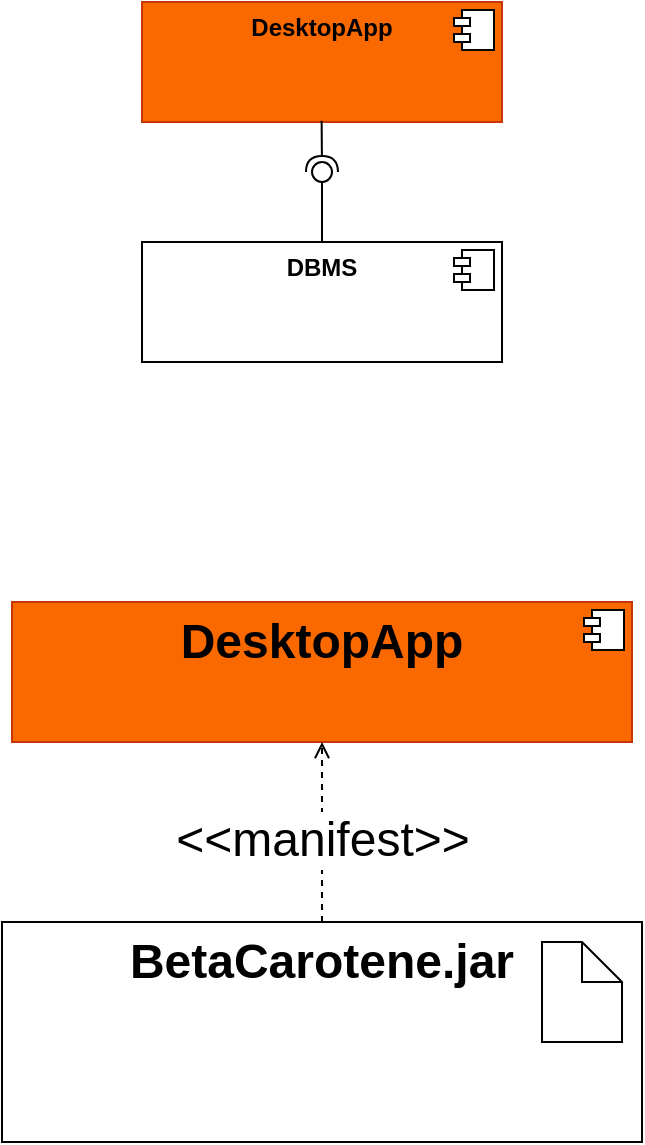 <mxfile version="18.0.6" type="device"><diagram id="QZ7DpLAbqkQMRjcB6wHX" name="Pagina-1"><mxGraphModel dx="1597" dy="986" grid="1" gridSize="10" guides="1" tooltips="1" connect="1" arrows="1" fold="1" page="1" pageScale="1" pageWidth="827" pageHeight="1169" math="0" shadow="0"><root><mxCell id="0"/><mxCell id="1" parent="0"/><mxCell id="5lJ4mfNAIKoAfhw7EAA8-15" value="" style="group" vertex="1" connectable="0" parent="1"><mxGeometry x="200" y="140" width="180" height="180" as="geometry"/></mxCell><mxCell id="5lJ4mfNAIKoAfhw7EAA8-1" value="&lt;p style=&quot;margin:0px;margin-top:6px;text-align:center;&quot;&gt;&lt;b&gt;DesktopApp&lt;/b&gt;&lt;/p&gt;" style="align=left;overflow=fill;html=1;dropTarget=0;fillColor=#fa6800;fontColor=#000000;strokeColor=#C73500;" vertex="1" parent="5lJ4mfNAIKoAfhw7EAA8-15"><mxGeometry width="180" height="60" as="geometry"/></mxCell><mxCell id="5lJ4mfNAIKoAfhw7EAA8-2" value="" style="shape=component;jettyWidth=8;jettyHeight=4;" vertex="1" parent="5lJ4mfNAIKoAfhw7EAA8-1"><mxGeometry x="1" width="20" height="20" relative="1" as="geometry"><mxPoint x="-24" y="4" as="offset"/></mxGeometry></mxCell><mxCell id="5lJ4mfNAIKoAfhw7EAA8-3" value="&lt;p style=&quot;margin:0px;margin-top:6px;text-align:center;&quot;&gt;&lt;b&gt;DBMS&lt;/b&gt;&lt;/p&gt;" style="align=left;overflow=fill;html=1;dropTarget=0;" vertex="1" parent="5lJ4mfNAIKoAfhw7EAA8-15"><mxGeometry y="120" width="180" height="60" as="geometry"/></mxCell><mxCell id="5lJ4mfNAIKoAfhw7EAA8-4" value="" style="shape=component;jettyWidth=8;jettyHeight=4;" vertex="1" parent="5lJ4mfNAIKoAfhw7EAA8-3"><mxGeometry x="1" width="20" height="20" relative="1" as="geometry"><mxPoint x="-24" y="4" as="offset"/></mxGeometry></mxCell><mxCell id="5lJ4mfNAIKoAfhw7EAA8-12" value="" style="rounded=0;orthogonalLoop=1;jettySize=auto;html=1;endArrow=none;endFill=0;sketch=0;sourcePerimeterSpacing=0;targetPerimeterSpacing=0;exitX=0.5;exitY=0;exitDx=0;exitDy=0;" edge="1" target="5lJ4mfNAIKoAfhw7EAA8-14" parent="5lJ4mfNAIKoAfhw7EAA8-15" source="5lJ4mfNAIKoAfhw7EAA8-3"><mxGeometry relative="1" as="geometry"><mxPoint x="70" y="85" as="sourcePoint"/></mxGeometry></mxCell><mxCell id="5lJ4mfNAIKoAfhw7EAA8-13" value="" style="rounded=0;orthogonalLoop=1;jettySize=auto;html=1;endArrow=halfCircle;endFill=0;entryX=0.5;entryY=0.5;endSize=6;strokeWidth=1;sketch=0;exitX=0.499;exitY=0.99;exitDx=0;exitDy=0;exitPerimeter=0;" edge="1" target="5lJ4mfNAIKoAfhw7EAA8-14" parent="5lJ4mfNAIKoAfhw7EAA8-15" source="5lJ4mfNAIKoAfhw7EAA8-1"><mxGeometry relative="1" as="geometry"><mxPoint x="110" y="85" as="sourcePoint"/></mxGeometry></mxCell><mxCell id="5lJ4mfNAIKoAfhw7EAA8-14" value="" style="ellipse;whiteSpace=wrap;html=1;align=center;aspect=fixed;resizable=0;points=[];outlineConnect=0;sketch=0;" vertex="1" parent="5lJ4mfNAIKoAfhw7EAA8-15"><mxGeometry x="85" y="80" width="10" height="10" as="geometry"/></mxCell><mxCell id="5lJ4mfNAIKoAfhw7EAA8-17" value="&lt;p style=&quot;margin:0px;margin-top:6px;text-align:center;&quot;&gt;&lt;b&gt;&lt;font style=&quot;font-size: 24px;&quot;&gt;DesktopApp&lt;/font&gt;&lt;/b&gt;&lt;/p&gt;" style="align=left;overflow=fill;html=1;dropTarget=0;fillColor=#fa6800;fontColor=#000000;strokeColor=#C73500;" vertex="1" parent="1"><mxGeometry x="135" y="440" width="310" height="70" as="geometry"/></mxCell><mxCell id="5lJ4mfNAIKoAfhw7EAA8-18" value="" style="shape=component;jettyWidth=8;jettyHeight=4;" vertex="1" parent="5lJ4mfNAIKoAfhw7EAA8-17"><mxGeometry x="1" width="20" height="20" relative="1" as="geometry"><mxPoint x="-24" y="4" as="offset"/></mxGeometry></mxCell><mxCell id="5lJ4mfNAIKoAfhw7EAA8-29" value="" style="group" vertex="1" connectable="0" parent="1"><mxGeometry x="130" y="600" width="320" height="110" as="geometry"/></mxCell><mxCell id="5lJ4mfNAIKoAfhw7EAA8-24" value="&lt;p style=&quot;margin:0px;margin-top:6px;text-align:center;&quot;&gt;&lt;b&gt;&lt;font style=&quot;font-size: 24px;&quot;&gt;BetaCarotene.jar&lt;/font&gt;&lt;/b&gt;&lt;/p&gt;" style="align=left;overflow=fill;html=1;dropTarget=0;" vertex="1" parent="5lJ4mfNAIKoAfhw7EAA8-29"><mxGeometry width="320" height="110" as="geometry"/></mxCell><mxCell id="5lJ4mfNAIKoAfhw7EAA8-28" value="" style="shape=note;size=20;whiteSpace=wrap;html=1;" vertex="1" parent="5lJ4mfNAIKoAfhw7EAA8-29"><mxGeometry x="270" y="10" width="40" height="50" as="geometry"/></mxCell><mxCell id="5lJ4mfNAIKoAfhw7EAA8-30" style="edgeStyle=orthogonalEdgeStyle;rounded=0;orthogonalLoop=1;jettySize=auto;html=1;exitX=0.5;exitY=0;exitDx=0;exitDy=0;fontSize=24;dashed=1;endArrow=open;endFill=0;" edge="1" parent="1" source="5lJ4mfNAIKoAfhw7EAA8-24" target="5lJ4mfNAIKoAfhw7EAA8-17"><mxGeometry relative="1" as="geometry"/></mxCell><mxCell id="5lJ4mfNAIKoAfhw7EAA8-31" value="&amp;lt;&amp;lt;manifest&amp;gt;&amp;gt;" style="edgeLabel;html=1;align=center;verticalAlign=middle;resizable=0;points=[];fontSize=24;" vertex="1" connectable="0" parent="5lJ4mfNAIKoAfhw7EAA8-30"><mxGeometry x="-0.09" relative="1" as="geometry"><mxPoint as="offset"/></mxGeometry></mxCell></root></mxGraphModel></diagram></mxfile>